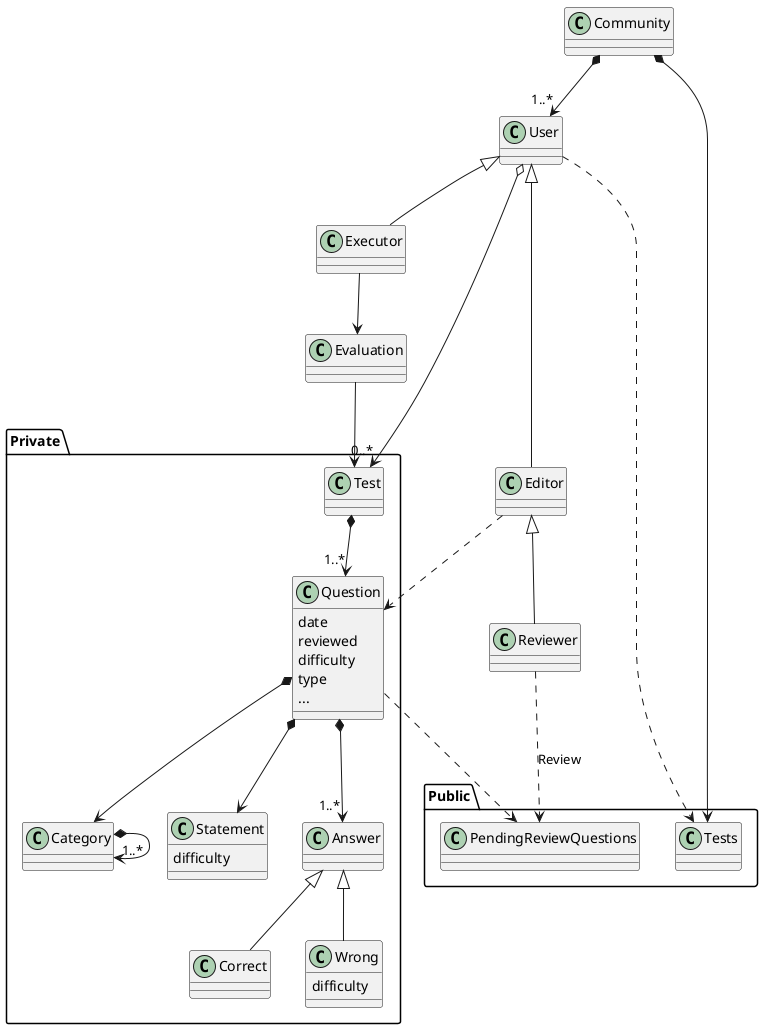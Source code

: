 @startuml OpoTestDomain

class Community

class User

class Reviewer

class Editor 

class Executor

class Evaluation

package Public {

    class Tests

    class PendingReviewQuestions

}

package Private {

    class Category 

    class Test 

    class Question {
        date
        reviewed
        difficulty
        type
        ...
    }

    class Statement {
        difficulty
    }

    class Answer 

    class Correct

    Class Wrong {
        difficulty
    }

}

Community *--> "1..*" User
Community *--> Tests


User <|-- Editor
Editor <|--  Reviewer
User <|-- Executor

User o--> "0..*" Test
User ..> Tests
Question ..> PendingReviewQuestions

Executor --> Evaluation
Evaluation --> Test

Editor ..> Question
Reviewer ..> PendingReviewQuestions : Review

Test *--> "1..*" Question
Question *-->  Statement
Question *--> "1..*" Answer
Answer <|-- Correct
Answer <|-- Wrong

Question *--> Category
Category *-->"1..*" Category







